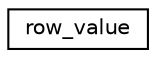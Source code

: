 digraph "Graphical Class Hierarchy"
{
 // INTERACTIVE_SVG=YES
  edge [fontname="Helvetica",fontsize="10",labelfontname="Helvetica",labelfontsize="10"];
  node [fontname="Helvetica",fontsize="10",shape=record];
  rankdir="LR";
  Node1 [label="row_value",height=0.2,width=0.4,color="black", fillcolor="white", style="filled",URL="$structrow__value.html"];
}
